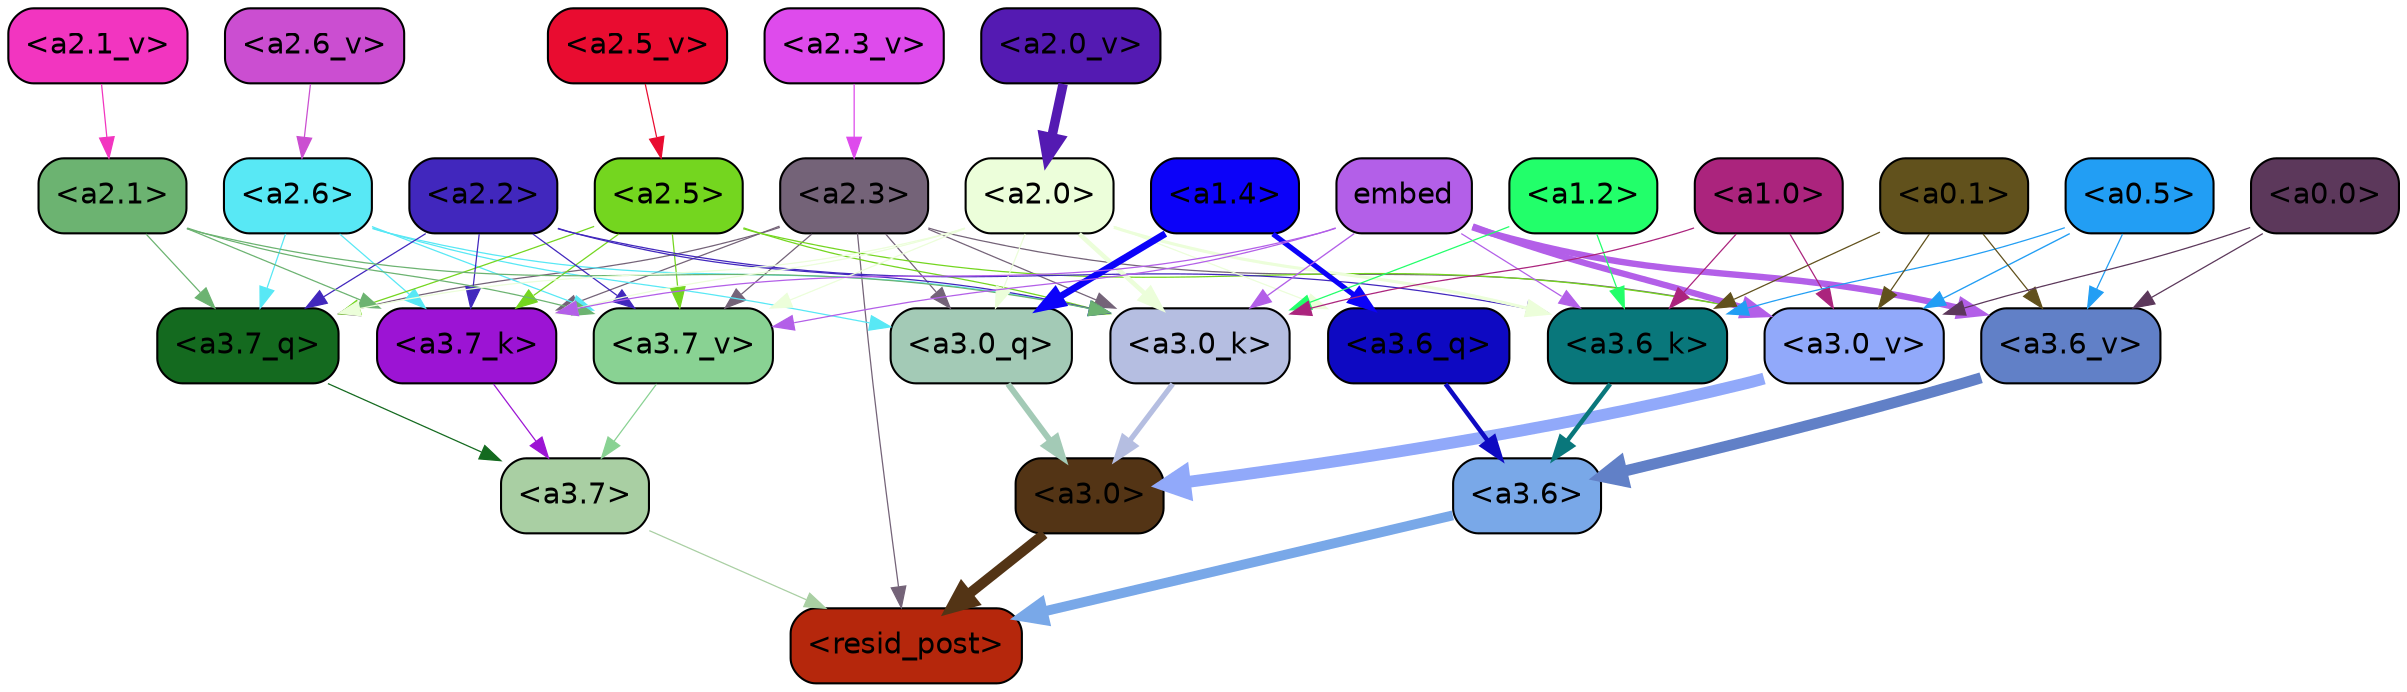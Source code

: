 strict digraph "" {
	graph [bgcolor=transparent,
		layout=dot,
		overlap=false,
		splines=true
	];
	"<a3.7>"	[color=black,
		fillcolor="#a9cfa3",
		fontname=Helvetica,
		shape=box,
		style="filled, rounded"];
	"<resid_post>"	[color=black,
		fillcolor="#b5270c",
		fontname=Helvetica,
		shape=box,
		style="filled, rounded"];
	"<a3.7>" -> "<resid_post>"	[color="#a9cfa3",
		penwidth=0.6];
	"<a3.6>"	[color=black,
		fillcolor="#79a8e8",
		fontname=Helvetica,
		shape=box,
		style="filled, rounded"];
	"<a3.6>" -> "<resid_post>"	[color="#79a8e8",
		penwidth=4.7534414529800415];
	"<a3.0>"	[color=black,
		fillcolor="#533415",
		fontname=Helvetica,
		shape=box,
		style="filled, rounded"];
	"<a3.0>" -> "<resid_post>"	[color="#533415",
		penwidth=4.898576855659485];
	"<a2.3>"	[color=black,
		fillcolor="#746378",
		fontname=Helvetica,
		shape=box,
		style="filled, rounded"];
	"<a2.3>" -> "<resid_post>"	[color="#746378",
		penwidth=0.6];
	"<a3.7_q>"	[color=black,
		fillcolor="#146a1f",
		fontname=Helvetica,
		shape=box,
		style="filled, rounded"];
	"<a2.3>" -> "<a3.7_q>"	[color="#746378",
		penwidth=0.6];
	"<a3.0_q>"	[color=black,
		fillcolor="#a3cab6",
		fontname=Helvetica,
		shape=box,
		style="filled, rounded"];
	"<a2.3>" -> "<a3.0_q>"	[color="#746378",
		penwidth=0.6];
	"<a3.7_k>"	[color=black,
		fillcolor="#9c14d4",
		fontname=Helvetica,
		shape=box,
		style="filled, rounded"];
	"<a2.3>" -> "<a3.7_k>"	[color="#746378",
		penwidth=0.6];
	"<a3.0_k>"	[color=black,
		fillcolor="#b5bee1",
		fontname=Helvetica,
		shape=box,
		style="filled, rounded"];
	"<a2.3>" -> "<a3.0_k>"	[color="#746378",
		penwidth=0.6];
	"<a3.7_v>"	[color=black,
		fillcolor="#89d293",
		fontname=Helvetica,
		shape=box,
		style="filled, rounded"];
	"<a2.3>" -> "<a3.7_v>"	[color="#746378",
		penwidth=0.6];
	"<a3.0_v>"	[color=black,
		fillcolor="#91a9fa",
		fontname=Helvetica,
		shape=box,
		style="filled, rounded"];
	"<a2.3>" -> "<a3.0_v>"	[color="#746378",
		penwidth=0.6];
	"<a3.7_q>" -> "<a3.7>"	[color="#146a1f",
		penwidth=0.6];
	"<a3.6_q>"	[color=black,
		fillcolor="#0e09c2",
		fontname=Helvetica,
		shape=box,
		style="filled, rounded"];
	"<a3.6_q>" -> "<a3.6>"	[color="#0e09c2",
		penwidth=2.160832464694977];
	"<a3.0_q>" -> "<a3.0>"	[color="#a3cab6",
		penwidth=2.870753765106201];
	"<a3.7_k>" -> "<a3.7>"	[color="#9c14d4",
		penwidth=0.6];
	"<a3.6_k>"	[color=black,
		fillcolor="#09777b",
		fontname=Helvetica,
		shape=box,
		style="filled, rounded"];
	"<a3.6_k>" -> "<a3.6>"	[color="#09777b",
		penwidth=2.13908451795578];
	"<a3.0_k>" -> "<a3.0>"	[color="#b5bee1",
		penwidth=2.520303964614868];
	"<a3.7_v>" -> "<a3.7>"	[color="#89d293",
		penwidth=0.6];
	"<a3.6_v>"	[color=black,
		fillcolor="#6180c7",
		fontname=Helvetica,
		shape=box,
		style="filled, rounded"];
	"<a3.6_v>" -> "<a3.6>"	[color="#6180c7",
		penwidth=5.297133803367615];
	"<a3.0_v>" -> "<a3.0>"	[color="#91a9fa",
		penwidth=5.680712580680847];
	"<a2.6>"	[color=black,
		fillcolor="#58e8f5",
		fontname=Helvetica,
		shape=box,
		style="filled, rounded"];
	"<a2.6>" -> "<a3.7_q>"	[color="#58e8f5",
		penwidth=0.6];
	"<a2.6>" -> "<a3.0_q>"	[color="#58e8f5",
		penwidth=0.6];
	"<a2.6>" -> "<a3.7_k>"	[color="#58e8f5",
		penwidth=0.6];
	"<a2.6>" -> "<a3.0_k>"	[color="#58e8f5",
		penwidth=0.6];
	"<a2.6>" -> "<a3.7_v>"	[color="#58e8f5",
		penwidth=0.6];
	"<a2.5>"	[color=black,
		fillcolor="#74d61f",
		fontname=Helvetica,
		shape=box,
		style="filled, rounded"];
	"<a2.5>" -> "<a3.7_q>"	[color="#74d61f",
		penwidth=0.6];
	"<a2.5>" -> "<a3.7_k>"	[color="#74d61f",
		penwidth=0.6];
	"<a2.5>" -> "<a3.0_k>"	[color="#74d61f",
		penwidth=0.6];
	"<a2.5>" -> "<a3.7_v>"	[color="#74d61f",
		penwidth=0.6];
	"<a2.5>" -> "<a3.0_v>"	[color="#74d61f",
		penwidth=0.6];
	"<a2.2>"	[color=black,
		fillcolor="#4127bd",
		fontname=Helvetica,
		shape=box,
		style="filled, rounded"];
	"<a2.2>" -> "<a3.7_q>"	[color="#4127bd",
		penwidth=0.6];
	"<a2.2>" -> "<a3.7_k>"	[color="#4127bd",
		penwidth=0.6];
	"<a2.2>" -> "<a3.6_k>"	[color="#4127bd",
		penwidth=0.6];
	"<a2.2>" -> "<a3.0_k>"	[color="#4127bd",
		penwidth=0.6];
	"<a2.2>" -> "<a3.7_v>"	[color="#4127bd",
		penwidth=0.6];
	"<a2.1>"	[color=black,
		fillcolor="#6cb371",
		fontname=Helvetica,
		shape=box,
		style="filled, rounded"];
	"<a2.1>" -> "<a3.7_q>"	[color="#6cb371",
		penwidth=0.6];
	"<a2.1>" -> "<a3.7_k>"	[color="#6cb371",
		penwidth=0.6];
	"<a2.1>" -> "<a3.0_k>"	[color="#6cb371",
		penwidth=0.6];
	"<a2.1>" -> "<a3.7_v>"	[color="#6cb371",
		penwidth=0.6];
	"<a2.0>"	[color=black,
		fillcolor="#ecfeda",
		fontname=Helvetica,
		shape=box,
		style="filled, rounded"];
	"<a2.0>" -> "<a3.7_q>"	[color="#ecfeda",
		penwidth=0.6];
	"<a2.0>" -> "<a3.6_q>"	[color="#ecfeda",
		penwidth=0.6];
	"<a2.0>" -> "<a3.0_q>"	[color="#ecfeda",
		penwidth=0.6];
	"<a2.0>" -> "<a3.7_k>"	[color="#ecfeda",
		penwidth=0.6];
	"<a2.0>" -> "<a3.6_k>"	[color="#ecfeda",
		penwidth=1.4957321882247925];
	"<a2.0>" -> "<a3.0_k>"	[color="#ecfeda",
		penwidth=2.18752121925354];
	"<a2.0>" -> "<a3.7_v>"	[color="#ecfeda",
		penwidth=0.6];
	"<a1.4>"	[color=black,
		fillcolor="#0c02f9",
		fontname=Helvetica,
		shape=box,
		style="filled, rounded"];
	"<a1.4>" -> "<a3.6_q>"	[color="#0c02f9",
		penwidth=2.4829938411712646];
	"<a1.4>" -> "<a3.0_q>"	[color="#0c02f9",
		penwidth=3.299744725227356];
	embed	[color=black,
		fillcolor="#b35fe8",
		fontname=Helvetica,
		shape=box,
		style="filled, rounded"];
	embed -> "<a3.7_k>"	[color="#b35fe8",
		penwidth=0.6];
	embed -> "<a3.6_k>"	[color="#b35fe8",
		penwidth=0.6];
	embed -> "<a3.0_k>"	[color="#b35fe8",
		penwidth=0.6394047290086746];
	embed -> "<a3.7_v>"	[color="#b35fe8",
		penwidth=0.6];
	embed -> "<a3.6_v>"	[color="#b35fe8",
		penwidth=3.067279100418091];
	embed -> "<a3.0_v>"	[color="#b35fe8",
		penwidth=3.0212591886520386];
	"<a1.2>"	[color=black,
		fillcolor="#22ff6a",
		fontname=Helvetica,
		shape=box,
		style="filled, rounded"];
	"<a1.2>" -> "<a3.6_k>"	[color="#22ff6a",
		penwidth=0.6];
	"<a1.2>" -> "<a3.0_k>"	[color="#22ff6a",
		penwidth=0.6];
	"<a1.0>"	[color=black,
		fillcolor="#ab247d",
		fontname=Helvetica,
		shape=box,
		style="filled, rounded"];
	"<a1.0>" -> "<a3.6_k>"	[color="#ab247d",
		penwidth=0.6];
	"<a1.0>" -> "<a3.0_k>"	[color="#ab247d",
		penwidth=0.6];
	"<a1.0>" -> "<a3.0_v>"	[color="#ab247d",
		penwidth=0.6];
	"<a0.5>"	[color=black,
		fillcolor="#229ef4",
		fontname=Helvetica,
		shape=box,
		style="filled, rounded"];
	"<a0.5>" -> "<a3.6_k>"	[color="#229ef4",
		penwidth=0.6];
	"<a0.5>" -> "<a3.6_v>"	[color="#229ef4",
		penwidth=0.6];
	"<a0.5>" -> "<a3.0_v>"	[color="#229ef4",
		penwidth=0.648682102560997];
	"<a0.1>"	[color=black,
		fillcolor="#61511c",
		fontname=Helvetica,
		shape=box,
		style="filled, rounded"];
	"<a0.1>" -> "<a3.6_k>"	[color="#61511c",
		penwidth=0.6];
	"<a0.1>" -> "<a3.6_v>"	[color="#61511c",
		penwidth=0.6];
	"<a0.1>" -> "<a3.0_v>"	[color="#61511c",
		penwidth=0.6];
	"<a0.0>"	[color=black,
		fillcolor="#5c385b",
		fontname=Helvetica,
		shape=box,
		style="filled, rounded"];
	"<a0.0>" -> "<a3.6_v>"	[color="#5c385b",
		penwidth=0.6];
	"<a0.0>" -> "<a3.0_v>"	[color="#5c385b",
		penwidth=0.6];
	"<a2.6_v>"	[color=black,
		fillcolor="#cb4ed1",
		fontname=Helvetica,
		shape=box,
		style="filled, rounded"];
	"<a2.6_v>" -> "<a2.6>"	[color="#cb4ed1",
		penwidth=0.6];
	"<a2.5_v>"	[color=black,
		fillcolor="#e90c30",
		fontname=Helvetica,
		shape=box,
		style="filled, rounded"];
	"<a2.5_v>" -> "<a2.5>"	[color="#e90c30",
		penwidth=0.6];
	"<a2.3_v>"	[color=black,
		fillcolor="#de4bec",
		fontname=Helvetica,
		shape=box,
		style="filled, rounded"];
	"<a2.3_v>" -> "<a2.3>"	[color="#de4bec",
		penwidth=0.6];
	"<a2.1_v>"	[color=black,
		fillcolor="#f235c0",
		fontname=Helvetica,
		shape=box,
		style="filled, rounded"];
	"<a2.1_v>" -> "<a2.1>"	[color="#f235c0",
		penwidth=0.6];
	"<a2.0_v>"	[color=black,
		fillcolor="#541ab2",
		fontname=Helvetica,
		shape=box,
		style="filled, rounded"];
	"<a2.0_v>" -> "<a2.0>"	[color="#541ab2",
		penwidth=4.5695202350616455];
}
